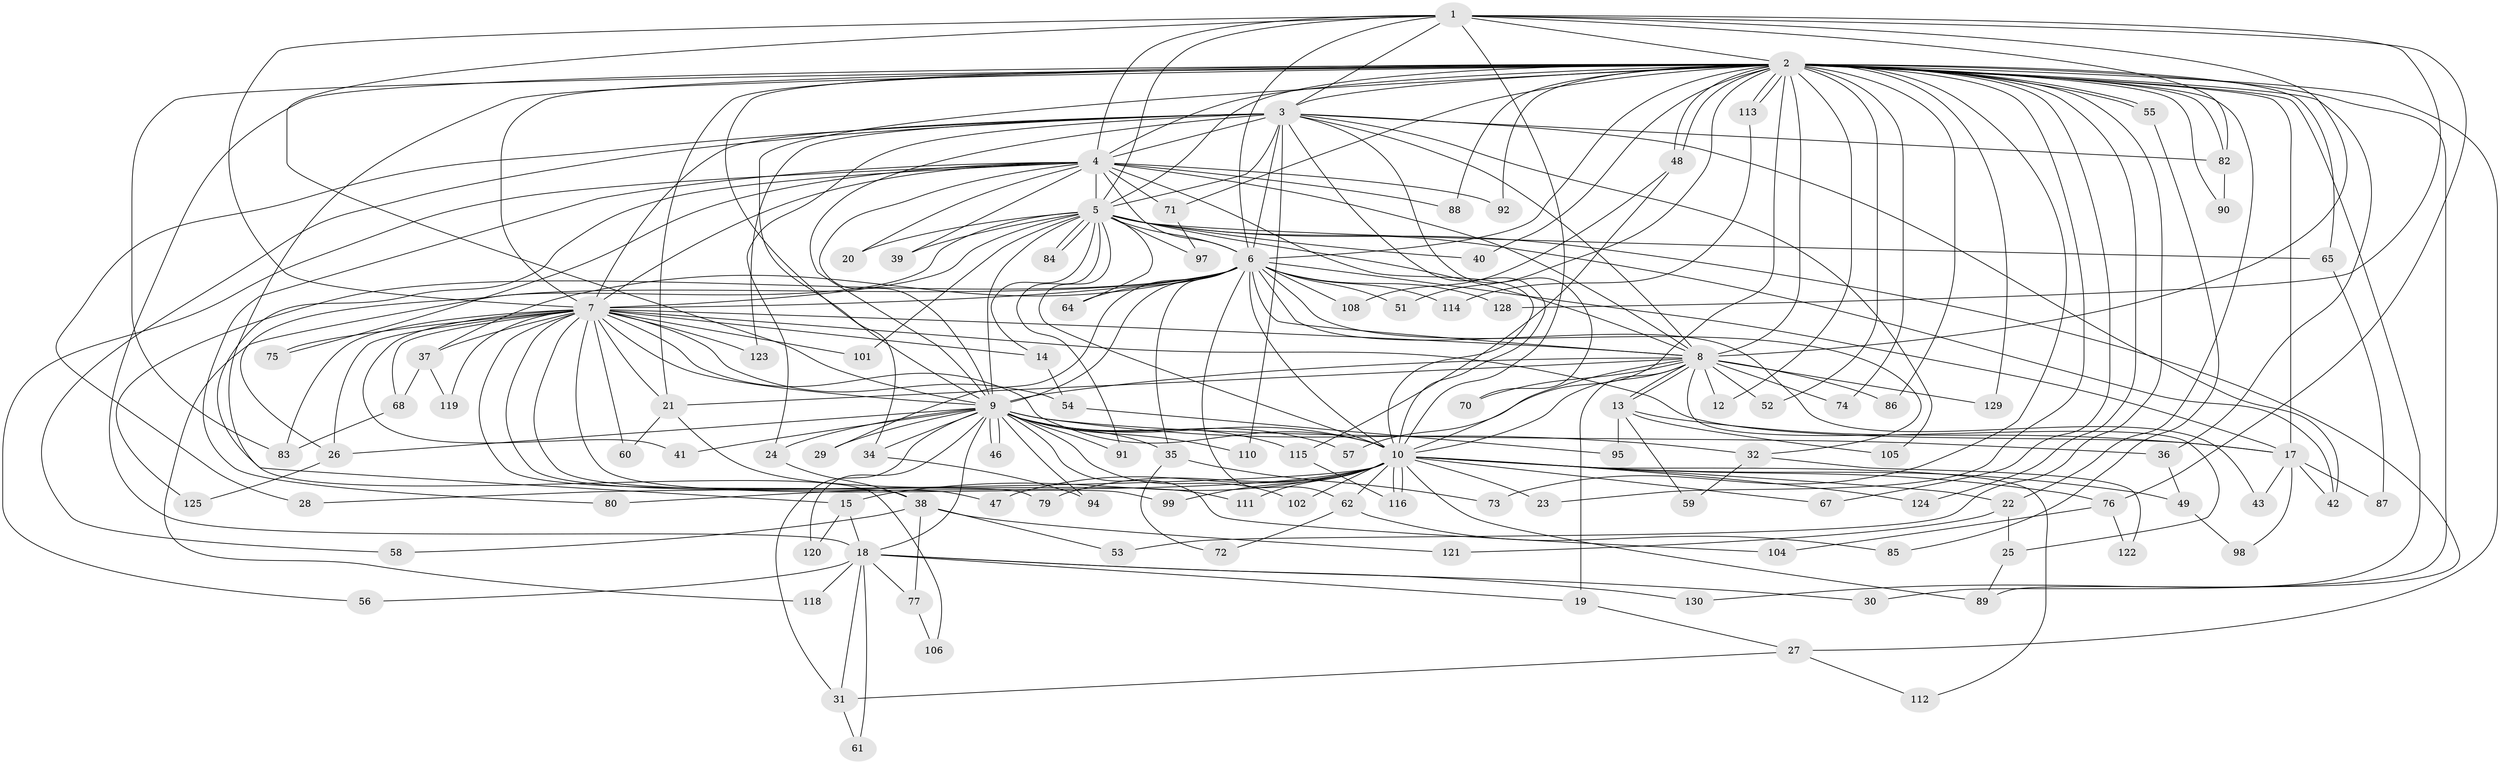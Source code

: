 // original degree distribution, {12: 0.007692307692307693, 45: 0.007692307692307693, 17: 0.007692307692307693, 19: 0.007692307692307693, 25: 0.015384615384615385, 28: 0.007692307692307693, 21: 0.007692307692307693, 31: 0.007692307692307693, 29: 0.007692307692307693, 4: 0.1076923076923077, 2: 0.6, 6: 0.023076923076923078, 8: 0.007692307692307693, 11: 0.007692307692307693, 3: 0.17692307692307693}
// Generated by graph-tools (version 1.1) at 2025/11/02/27/25 16:11:07]
// undirected, 110 vertices, 256 edges
graph export_dot {
graph [start="1"]
  node [color=gray90,style=filled];
  1 [super="+109"];
  2 [super="+11"];
  3 [super="+66"];
  4 [super="+81"];
  5 [super="+96"];
  6 [super="+69"];
  7 [super="+45"];
  8 [super="+93"];
  9 [super="+78"];
  10 [super="+16"];
  12;
  13;
  14 [super="+50"];
  15;
  17 [super="+44"];
  18 [super="+63"];
  19;
  20;
  21 [super="+117"];
  22;
  23;
  24;
  25 [super="+107"];
  26 [super="+33"];
  27;
  28;
  29;
  30;
  31 [super="+100"];
  32;
  34;
  35;
  36;
  37;
  38;
  39;
  40;
  41;
  42;
  43;
  46;
  47;
  48;
  49;
  51;
  52 [super="+103"];
  53;
  54;
  55;
  56;
  57;
  58;
  59;
  60;
  61;
  62;
  64;
  65;
  67;
  68;
  70;
  71;
  72;
  73;
  74;
  75;
  76;
  77;
  79;
  80;
  82;
  83 [super="+127"];
  84;
  85;
  86;
  87;
  88;
  89;
  90;
  91;
  92;
  94;
  95;
  97;
  98;
  99;
  101;
  102;
  104;
  105;
  106;
  108;
  110;
  111;
  112;
  113;
  114;
  115 [super="+126"];
  116;
  118;
  119;
  120;
  121;
  122;
  123;
  124;
  125;
  128;
  129;
  130;
  1 -- 2;
  1 -- 3;
  1 -- 4;
  1 -- 5;
  1 -- 6;
  1 -- 7;
  1 -- 8;
  1 -- 9;
  1 -- 10;
  1 -- 76;
  1 -- 128;
  1 -- 82;
  2 -- 3;
  2 -- 4;
  2 -- 5;
  2 -- 6 [weight=2];
  2 -- 7;
  2 -- 8;
  2 -- 9;
  2 -- 10;
  2 -- 17;
  2 -- 18;
  2 -- 21 [weight=2];
  2 -- 22;
  2 -- 23;
  2 -- 27;
  2 -- 30;
  2 -- 34;
  2 -- 36;
  2 -- 40;
  2 -- 48;
  2 -- 48;
  2 -- 51;
  2 -- 52 [weight=2];
  2 -- 53;
  2 -- 55;
  2 -- 55;
  2 -- 65;
  2 -- 67;
  2 -- 71;
  2 -- 73;
  2 -- 74;
  2 -- 82;
  2 -- 83;
  2 -- 86;
  2 -- 88;
  2 -- 90;
  2 -- 92;
  2 -- 106;
  2 -- 113;
  2 -- 113;
  2 -- 124;
  2 -- 130;
  2 -- 129;
  2 -- 12;
  3 -- 4 [weight=2];
  3 -- 5;
  3 -- 6;
  3 -- 7;
  3 -- 8;
  3 -- 9;
  3 -- 10;
  3 -- 24;
  3 -- 28;
  3 -- 58;
  3 -- 82;
  3 -- 110;
  3 -- 123;
  3 -- 105;
  3 -- 42;
  3 -- 70;
  4 -- 5;
  4 -- 6;
  4 -- 7;
  4 -- 8;
  4 -- 9;
  4 -- 10;
  4 -- 15;
  4 -- 20;
  4 -- 39;
  4 -- 56;
  4 -- 71;
  4 -- 75;
  4 -- 80;
  4 -- 88;
  4 -- 92;
  5 -- 6;
  5 -- 7 [weight=2];
  5 -- 8;
  5 -- 9 [weight=2];
  5 -- 10;
  5 -- 14;
  5 -- 20;
  5 -- 26;
  5 -- 39;
  5 -- 40;
  5 -- 42;
  5 -- 64;
  5 -- 65;
  5 -- 84;
  5 -- 84;
  5 -- 89;
  5 -- 91;
  5 -- 97;
  5 -- 101;
  6 -- 7;
  6 -- 8;
  6 -- 9 [weight=2];
  6 -- 10;
  6 -- 17;
  6 -- 29;
  6 -- 32;
  6 -- 35;
  6 -- 37;
  6 -- 43;
  6 -- 51;
  6 -- 62;
  6 -- 64;
  6 -- 108;
  6 -- 114;
  6 -- 118;
  6 -- 125;
  6 -- 128;
  7 -- 8;
  7 -- 9;
  7 -- 10;
  7 -- 14 [weight=2];
  7 -- 21;
  7 -- 37;
  7 -- 38;
  7 -- 41;
  7 -- 47;
  7 -- 54;
  7 -- 60;
  7 -- 68;
  7 -- 79;
  7 -- 99;
  7 -- 101;
  7 -- 119;
  7 -- 123;
  7 -- 17;
  7 -- 75;
  7 -- 83;
  7 -- 26;
  8 -- 9;
  8 -- 10;
  8 -- 12;
  8 -- 13;
  8 -- 13;
  8 -- 19;
  8 -- 25;
  8 -- 52;
  8 -- 57;
  8 -- 70;
  8 -- 74;
  8 -- 86;
  8 -- 129;
  8 -- 21;
  9 -- 10 [weight=2];
  9 -- 24;
  9 -- 26;
  9 -- 29;
  9 -- 32;
  9 -- 34;
  9 -- 35;
  9 -- 36;
  9 -- 41;
  9 -- 46;
  9 -- 46;
  9 -- 57;
  9 -- 91;
  9 -- 94;
  9 -- 102;
  9 -- 104;
  9 -- 110;
  9 -- 115;
  9 -- 120;
  9 -- 18;
  9 -- 31;
  10 -- 15;
  10 -- 22;
  10 -- 23;
  10 -- 28;
  10 -- 47;
  10 -- 49;
  10 -- 62;
  10 -- 67;
  10 -- 76;
  10 -- 79;
  10 -- 80;
  10 -- 89;
  10 -- 99;
  10 -- 102;
  10 -- 111;
  10 -- 112;
  10 -- 116;
  10 -- 116;
  10 -- 124;
  13 -- 59;
  13 -- 95;
  13 -- 105;
  13 -- 17;
  14 -- 54;
  15 -- 18;
  15 -- 120;
  17 -- 42;
  17 -- 43;
  17 -- 87;
  17 -- 98;
  18 -- 19;
  18 -- 30;
  18 -- 31;
  18 -- 56;
  18 -- 61;
  18 -- 77;
  18 -- 118;
  18 -- 130;
  19 -- 27;
  21 -- 60;
  21 -- 111;
  22 -- 25;
  22 -- 121;
  24 -- 38;
  25 -- 89;
  26 -- 125;
  27 -- 31;
  27 -- 112;
  31 -- 61;
  32 -- 59;
  32 -- 122;
  34 -- 94;
  35 -- 72;
  35 -- 73;
  36 -- 49;
  37 -- 68;
  37 -- 119;
  38 -- 53;
  38 -- 58;
  38 -- 77;
  38 -- 121;
  48 -- 108;
  48 -- 115;
  49 -- 98;
  54 -- 95;
  55 -- 85;
  62 -- 72;
  62 -- 85;
  65 -- 87;
  68 -- 83;
  71 -- 97;
  76 -- 104;
  76 -- 122;
  77 -- 106;
  82 -- 90;
  113 -- 114;
  115 -- 116;
}
